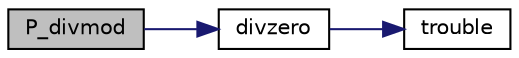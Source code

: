 digraph "P_divmod"
{
  edge [fontname="Helvetica",fontsize="10",labelfontname="Helvetica",labelfontsize="10"];
  node [fontname="Helvetica",fontsize="10",shape=record];
  rankdir="LR";
  Node475 [label="P_divmod",height=0.2,width=0.4,color="black", fillcolor="grey75", style="filled", fontcolor="black"];
  Node475 -> Node476 [color="midnightblue",fontsize="10",style="solid",fontname="Helvetica"];
  Node476 [label="divzero",height=0.2,width=0.4,color="black", fillcolor="white", style="filled",URL="$atlast_8c.html#a0e51e378b814980bdf9f3e5d70e17005"];
  Node476 -> Node477 [color="midnightblue",fontsize="10",style="solid",fontname="Helvetica"];
  Node477 [label="trouble",height=0.2,width=0.4,color="black", fillcolor="white", style="filled",URL="$atlast_8c.html#a31238f4ca5fcda62013c70510f5fe7e1"];
}
